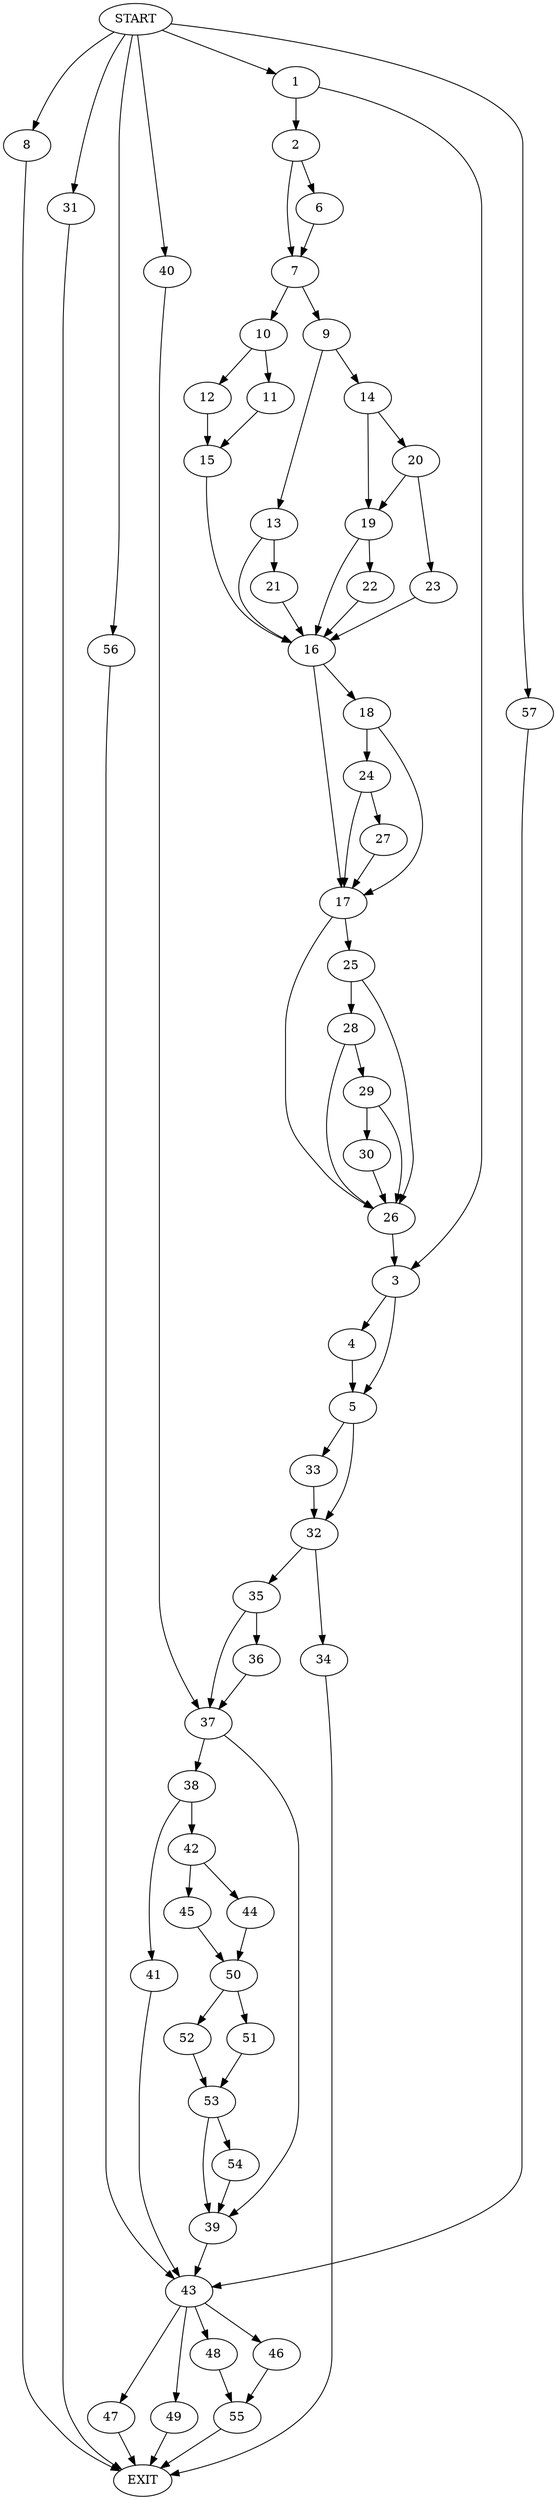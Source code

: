 digraph {
0 [label="START"]
58 [label="EXIT"]
0 -> 1
1 -> 2
1 -> 3
3 -> 4
3 -> 5
2 -> 6
2 -> 7
0 -> 8
8 -> 58
7 -> 9
7 -> 10
6 -> 7
10 -> 11
10 -> 12
9 -> 13
9 -> 14
11 -> 15
12 -> 15
15 -> 16
16 -> 17
16 -> 18
14 -> 19
14 -> 20
13 -> 21
13 -> 16
21 -> 16
19 -> 22
19 -> 16
20 -> 23
20 -> 19
23 -> 16
22 -> 16
18 -> 17
18 -> 24
17 -> 25
17 -> 26
24 -> 17
24 -> 27
27 -> 17
25 -> 28
25 -> 26
26 -> 3
28 -> 26
28 -> 29
29 -> 26
29 -> 30
30 -> 26
0 -> 31
31 -> 58
4 -> 5
5 -> 32
5 -> 33
32 -> 34
32 -> 35
33 -> 32
35 -> 36
35 -> 37
34 -> 58
37 -> 38
37 -> 39
36 -> 37
0 -> 40
40 -> 37
38 -> 41
38 -> 42
39 -> 43
41 -> 43
42 -> 44
42 -> 45
43 -> 46
43 -> 47
43 -> 48
43 -> 49
49 -> 58
45 -> 50
44 -> 50
50 -> 51
50 -> 52
52 -> 53
51 -> 53
53 -> 39
53 -> 54
54 -> 39
46 -> 55
55 -> 58
0 -> 56
56 -> 43
48 -> 55
0 -> 57
57 -> 43
47 -> 58
}
